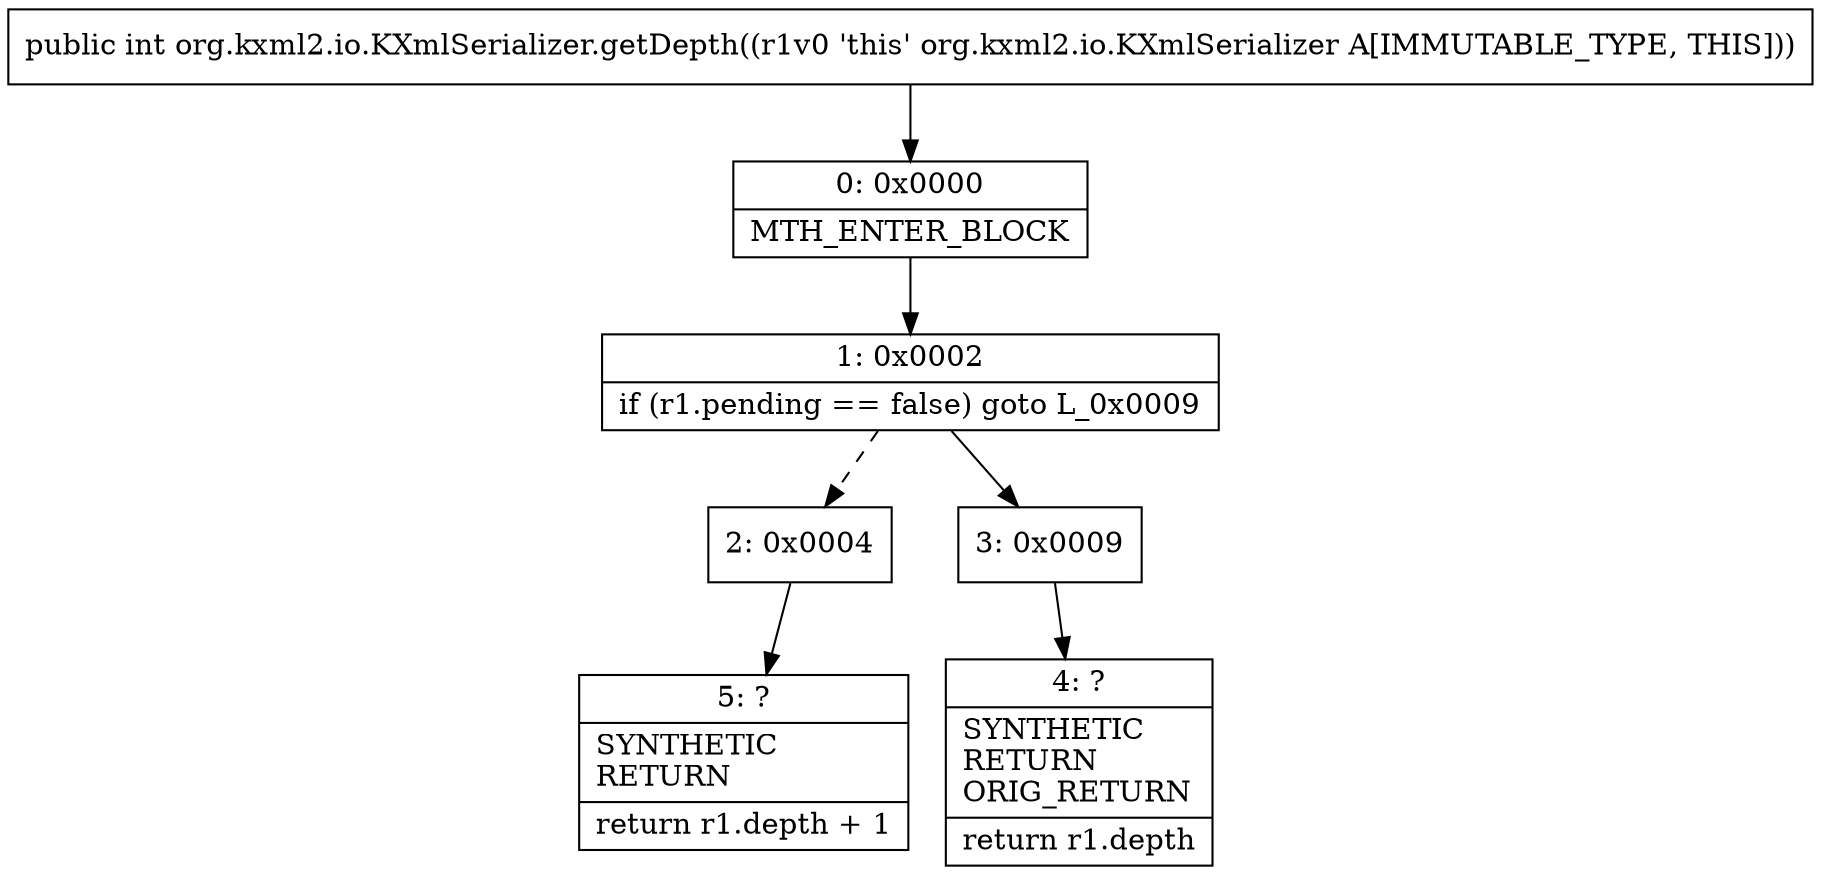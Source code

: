 digraph "CFG fororg.kxml2.io.KXmlSerializer.getDepth()I" {
Node_0 [shape=record,label="{0\:\ 0x0000|MTH_ENTER_BLOCK\l}"];
Node_1 [shape=record,label="{1\:\ 0x0002|if (r1.pending == false) goto L_0x0009\l}"];
Node_2 [shape=record,label="{2\:\ 0x0004}"];
Node_3 [shape=record,label="{3\:\ 0x0009}"];
Node_4 [shape=record,label="{4\:\ ?|SYNTHETIC\lRETURN\lORIG_RETURN\l|return r1.depth\l}"];
Node_5 [shape=record,label="{5\:\ ?|SYNTHETIC\lRETURN\l|return r1.depth + 1\l}"];
MethodNode[shape=record,label="{public int org.kxml2.io.KXmlSerializer.getDepth((r1v0 'this' org.kxml2.io.KXmlSerializer A[IMMUTABLE_TYPE, THIS])) }"];
MethodNode -> Node_0;
Node_0 -> Node_1;
Node_1 -> Node_2[style=dashed];
Node_1 -> Node_3;
Node_2 -> Node_5;
Node_3 -> Node_4;
}

